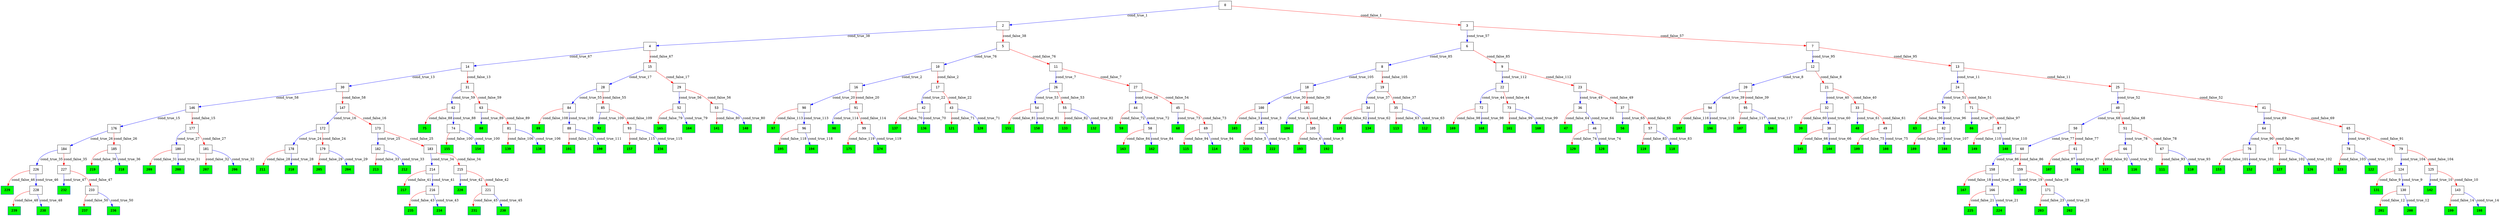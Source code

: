 digraph ExecutionTree {
	node [color=black fontname=Courier height=.5 shape=record]
	98 [color=blue, fillcolor=green, style=filled, fontcolor=black, fontname="Courier-Bold"]
	97 [color=blue, fillcolor=green, style=filled, fontcolor=black, fontname="Courier-Bold"]
	92 [color=blue, fillcolor=green, style=filled, fontcolor=black, fontname="Courier-Bold"]
	89 [color=blue, fillcolor=green, style=filled, fontcolor=black, fontname="Courier-Bold"]
	86 [color=blue, fillcolor=green, style=filled, fontcolor=black, fontname="Courier-Bold"]
	83 [color=blue, fillcolor=green, style=filled, fontcolor=black, fontname="Courier-Bold"]
	80 [color=blue, fillcolor=green, style=filled, fontcolor=black, fontname="Courier-Bold"]
	75 [color=blue, fillcolor=green, style=filled, fontcolor=black, fontname="Courier-Bold"]
	68 [color=blue, fillcolor=green, style=filled, fontcolor=black, fontname="Courier-Bold"]
	59 [color=blue, fillcolor=green, style=filled, fontcolor=black, fontname="Courier-Bold"]
	56 [color=blue, fillcolor=green, style=filled, fontcolor=black, fontname="Courier-Bold"]
	48 [color=blue, fillcolor=green, style=filled, fontcolor=black, fontname="Courier-Bold"]
	47 [color=blue, fillcolor=green, style=filled, fontcolor=black, fontname="Courier-Bold"]
	39 [color=blue, fillcolor=green, style=filled, fontcolor=black, fontname="Courier-Bold"]
	239 [color=blue, fillcolor=green, style=filled, fontcolor=black, fontname="Courier-Bold"]
	238 [color=blue, fillcolor=green, style=filled, fontcolor=black, fontname="Courier-Bold"]
	237 [color=blue, fillcolor=green, style=filled, fontcolor=black, fontname="Courier-Bold"]
	236 [color=blue, fillcolor=green, style=filled, fontcolor=black, fontname="Courier-Bold"]
	235 [color=blue, fillcolor=green, style=filled, fontcolor=black, fontname="Courier-Bold"]
	234 [color=blue, fillcolor=green, style=filled, fontcolor=black, fontname="Courier-Bold"]
	232 [color=blue, fillcolor=green, style=filled, fontcolor=black, fontname="Courier-Bold"]
	231 [color=blue, fillcolor=green, style=filled, fontcolor=black, fontname="Courier-Bold"]
	230 [color=blue, fillcolor=green, style=filled, fontcolor=black, fontname="Courier-Bold"]
	229 [color=blue, fillcolor=green, style=filled, fontcolor=black, fontname="Courier-Bold"]
	225 [color=blue, fillcolor=green, style=filled, fontcolor=black, fontname="Courier-Bold"]
	224 [color=blue, fillcolor=green, style=filled, fontcolor=black, fontname="Courier-Bold"]
	223 [color=blue, fillcolor=green, style=filled, fontcolor=black, fontname="Courier-Bold"]
	222 [color=blue, fillcolor=green, style=filled, fontcolor=black, fontname="Courier-Bold"]
	220 [color=blue, fillcolor=green, style=filled, fontcolor=black, fontname="Courier-Bold"]
	219 [color=blue, fillcolor=green, style=filled, fontcolor=black, fontname="Courier-Bold"]
	218 [color=blue, fillcolor=green, style=filled, fontcolor=black, fontname="Courier-Bold"]
	217 [color=blue, fillcolor=green, style=filled, fontcolor=black, fontname="Courier-Bold"]
	213 [color=blue, fillcolor=green, style=filled, fontcolor=black, fontname="Courier-Bold"]
	212 [color=blue, fillcolor=green, style=filled, fontcolor=black, fontname="Courier-Bold"]
	211 [color=blue, fillcolor=green, style=filled, fontcolor=black, fontname="Courier-Bold"]
	210 [color=blue, fillcolor=green, style=filled, fontcolor=black, fontname="Courier-Bold"]
	209 [color=blue, fillcolor=green, style=filled, fontcolor=black, fontname="Courier-Bold"]
	208 [color=blue, fillcolor=green, style=filled, fontcolor=black, fontname="Courier-Bold"]
	207 [color=blue, fillcolor=green, style=filled, fontcolor=black, fontname="Courier-Bold"]
	206 [color=blue, fillcolor=green, style=filled, fontcolor=black, fontname="Courier-Bold"]
	205 [color=blue, fillcolor=green, style=filled, fontcolor=black, fontname="Courier-Bold"]
	204 [color=blue, fillcolor=green, style=filled, fontcolor=black, fontname="Courier-Bold"]
	203 [color=blue, fillcolor=green, style=filled, fontcolor=black, fontname="Courier-Bold"]
	202 [color=blue, fillcolor=green, style=filled, fontcolor=black, fontname="Courier-Bold"]
	201 [color=blue, fillcolor=green, style=filled, fontcolor=black, fontname="Courier-Bold"]
	200 [color=blue, fillcolor=green, style=filled, fontcolor=black, fontname="Courier-Bold"]
	199 [color=blue, fillcolor=green, style=filled, fontcolor=black, fontname="Courier-Bold"]
	198 [color=blue, fillcolor=green, style=filled, fontcolor=black, fontname="Courier-Bold"]
	197 [color=blue, fillcolor=green, style=filled, fontcolor=black, fontname="Courier-Bold"]
	196 [color=blue, fillcolor=green, style=filled, fontcolor=black, fontname="Courier-Bold"]
	195 [color=blue, fillcolor=green, style=filled, fontcolor=black, fontname="Courier-Bold"]
	194 [color=blue, fillcolor=green, style=filled, fontcolor=black, fontname="Courier-Bold"]
	193 [color=blue, fillcolor=green, style=filled, fontcolor=black, fontname="Courier-Bold"]
	192 [color=blue, fillcolor=green, style=filled, fontcolor=black, fontname="Courier-Bold"]
	191 [color=blue, fillcolor=green, style=filled, fontcolor=black, fontname="Courier-Bold"]
	190 [color=blue, fillcolor=green, style=filled, fontcolor=black, fontname="Courier-Bold"]
	189 [color=blue, fillcolor=green, style=filled, fontcolor=black, fontname="Courier-Bold"]
	188 [color=blue, fillcolor=green, style=filled, fontcolor=black, fontname="Courier-Bold"]
	187 [color=blue, fillcolor=green, style=filled, fontcolor=black, fontname="Courier-Bold"]
	186 [color=blue, fillcolor=green, style=filled, fontcolor=black, fontname="Courier-Bold"]
	175 [color=blue, fillcolor=green, style=filled, fontcolor=black, fontname="Courier-Bold"]
	174 [color=blue, fillcolor=green, style=filled, fontcolor=black, fontname="Courier-Bold"]
	170 [color=blue, fillcolor=green, style=filled, fontcolor=black, fontname="Courier-Bold"]
	169 [color=blue, fillcolor=green, style=filled, fontcolor=black, fontname="Courier-Bold"]
	168 [color=blue, fillcolor=green, style=filled, fontcolor=black, fontname="Courier-Bold"]
	167 [color=blue, fillcolor=green, style=filled, fontcolor=black, fontname="Courier-Bold"]
	165 [color=blue, fillcolor=green, style=filled, fontcolor=black, fontname="Courier-Bold"]
	164 [color=blue, fillcolor=green, style=filled, fontcolor=black, fontname="Courier-Bold"]
	163 [color=blue, fillcolor=green, style=filled, fontcolor=black, fontname="Courier-Bold"]
	162 [color=blue, fillcolor=green, style=filled, fontcolor=black, fontname="Courier-Bold"]
	161 [color=blue, fillcolor=green, style=filled, fontcolor=black, fontname="Courier-Bold"]
	160 [color=blue, fillcolor=green, style=filled, fontcolor=black, fontname="Courier-Bold"]
	157 [color=blue, fillcolor=green, style=filled, fontcolor=black, fontname="Courier-Bold"]
	156 [color=blue, fillcolor=green, style=filled, fontcolor=black, fontname="Courier-Bold"]
	155 [color=blue, fillcolor=green, style=filled, fontcolor=black, fontname="Courier-Bold"]
	154 [color=blue, fillcolor=green, style=filled, fontcolor=black, fontname="Courier-Bold"]
	153 [color=blue, fillcolor=green, style=filled, fontcolor=black, fontname="Courier-Bold"]
	152 [color=blue, fillcolor=green, style=filled, fontcolor=black, fontname="Courier-Bold"]
	151 [color=blue, fillcolor=green, style=filled, fontcolor=black, fontname="Courier-Bold"]
	150 [color=blue, fillcolor=green, style=filled, fontcolor=black, fontname="Courier-Bold"]
	149 [color=blue, fillcolor=green, style=filled, fontcolor=black, fontname="Courier-Bold"]
	148 [color=blue, fillcolor=green, style=filled, fontcolor=black, fontname="Courier-Bold"]
	145 [color=blue, fillcolor=green, style=filled, fontcolor=black, fontname="Courier-Bold"]
	144 [color=blue, fillcolor=green, style=filled, fontcolor=black, fontname="Courier-Bold"]
	142 [color=blue, fillcolor=green, style=filled, fontcolor=black, fontname="Courier-Bold"]
	141 [color=blue, fillcolor=green, style=filled, fontcolor=black, fontname="Courier-Bold"]
	140 [color=blue, fillcolor=green, style=filled, fontcolor=black, fontname="Courier-Bold"]
	139 [color=blue, fillcolor=green, style=filled, fontcolor=black, fontname="Courier-Bold"]
	138 [color=blue, fillcolor=green, style=filled, fontcolor=black, fontname="Courier-Bold"]
	137 [color=blue, fillcolor=green, style=filled, fontcolor=black, fontname="Courier-Bold"]
	136 [color=blue, fillcolor=green, style=filled, fontcolor=black, fontname="Courier-Bold"]
	135 [color=blue, fillcolor=green, style=filled, fontcolor=black, fontname="Courier-Bold"]
	134 [color=blue, fillcolor=green, style=filled, fontcolor=black, fontname="Courier-Bold"]
	133 [color=blue, fillcolor=green, style=filled, fontcolor=black, fontname="Courier-Bold"]
	132 [color=blue, fillcolor=green, style=filled, fontcolor=black, fontname="Courier-Bold"]
	131 [color=blue, fillcolor=green, style=filled, fontcolor=black, fontname="Courier-Bold"]
	129 [color=blue, fillcolor=green, style=filled, fontcolor=black, fontname="Courier-Bold"]
	128 [color=blue, fillcolor=green, style=filled, fontcolor=black, fontname="Courier-Bold"]
	127 [color=blue, fillcolor=green, style=filled, fontcolor=black, fontname="Courier-Bold"]
	126 [color=blue, fillcolor=green, style=filled, fontcolor=black, fontname="Courier-Bold"]
	123 [color=blue, fillcolor=green, style=filled, fontcolor=black, fontname="Courier-Bold"]
	122 [color=blue, fillcolor=green, style=filled, fontcolor=black, fontname="Courier-Bold"]
	121 [color=blue, fillcolor=green, style=filled, fontcolor=black, fontname="Courier-Bold"]
	120 [color=blue, fillcolor=green, style=filled, fontcolor=black, fontname="Courier-Bold"]
	119 [color=blue, fillcolor=green, style=filled, fontcolor=black, fontname="Courier-Bold"]
	118 [color=blue, fillcolor=green, style=filled, fontcolor=black, fontname="Courier-Bold"]
	117 [color=blue, fillcolor=green, style=filled, fontcolor=black, fontname="Courier-Bold"]
	116 [color=blue, fillcolor=green, style=filled, fontcolor=black, fontname="Courier-Bold"]
	115 [color=blue, fillcolor=green, style=filled, fontcolor=black, fontname="Courier-Bold"]
	114 [color=blue, fillcolor=green, style=filled, fontcolor=black, fontname="Courier-Bold"]
	113 [color=blue, fillcolor=green, style=filled, fontcolor=black, fontname="Courier-Bold"]
	112 [color=blue, fillcolor=green, style=filled, fontcolor=black, fontname="Courier-Bold"]
	111 [color=blue, fillcolor=green, style=filled, fontcolor=black, fontname="Courier-Bold"]
	110 [color=blue, fillcolor=green, style=filled, fontcolor=black, fontname="Courier-Bold"]
	109 [color=blue, fillcolor=green, style=filled, fontcolor=black, fontname="Courier-Bold"]
	108 [color=blue, fillcolor=green, style=filled, fontcolor=black, fontname="Courier-Bold"]
	107 [color=blue, fillcolor=green, style=filled, fontcolor=black, fontname="Courier-Bold"]
	106 [color=blue, fillcolor=green, style=filled, fontcolor=black, fontname="Courier-Bold"]
	104 [color=blue, fillcolor=green, style=filled, fontcolor=black, fontname="Courier-Bold"]
	103 [color=blue, fillcolor=green, style=filled, fontcolor=black, fontname="Courier-Bold"]
	0 -> 2 [label=cond_true_1 color=blue]
	0 -> 3 [label=cond_false_1 color=red]
	2 -> 4 [label=cond_true_38 color=blue]
	2 -> 5 [label=cond_false_38 color=red]
	3 -> 6 [label=cond_true_57 color=blue]
	3 -> 7 [label=cond_false_57 color=red]
	10 -> 16 [label=cond_true_2 color=blue]
	10 -> 17 [label=cond_false_2 color=red]
	16 -> 90 [label=cond_true_20 color=blue]
	16 -> 91 [label=cond_false_20 color=red]
	17 -> 42 [label=cond_true_22 color=blue]
	17 -> 43 [label=cond_false_22 color=red]
	100 -> 102 [label=cond_true_3 color=blue]
	100 -> 103 [label=cond_false_3 color=red]
	102 -> 222 [label=cond_true_5 color=blue]
	102 -> 223 [label=cond_false_5 color=red]
	101 -> 104 [label=cond_true_4 color=blue]
	101 -> 105 [label=cond_false_4 color=red]
	105 -> 192 [label=cond_true_6 color=blue]
	105 -> 193 [label=cond_false_6 color=red]
	11 -> 26 [label=cond_true_7 color=blue]
	11 -> 27 [label=cond_false_7 color=red]
	26 -> 54 [label=cond_true_53 color=blue]
	26 -> 55 [label=cond_false_53 color=red]
	27 -> 44 [label=cond_true_54 color=blue]
	27 -> 45 [label=cond_false_54 color=red]
	12 -> 20 [label=cond_true_8 color=blue]
	12 -> 21 [label=cond_false_8 color=red]
	20 -> 94 [label=cond_true_39 color=blue]
	20 -> 95 [label=cond_false_39 color=red]
	21 -> 32 [label=cond_true_40 color=blue]
	21 -> 33 [label=cond_false_40 color=red]
	124 -> 130 [label=cond_true_9 color=blue]
	124 -> 131 [label=cond_false_9 color=red]
	130 -> 200 [label=cond_true_12 color=blue]
	130 -> 201 [label=cond_false_12 color=red]
	125 -> 142 [label=cond_true_10 color=blue]
	125 -> 143 [label=cond_false_10 color=red]
	143 -> 198 [label=cond_true_14 color=blue]
	143 -> 199 [label=cond_false_14 color=red]
	13 -> 24 [label=cond_true_11 color=blue]
	13 -> 25 [label=cond_false_11 color=red]
	24 -> 70 [label=cond_true_51 color=blue]
	24 -> 71 [label=cond_false_51 color=red]
	25 -> 40 [label=cond_true_52 color=blue]
	25 -> 41 [label=cond_false_52 color=red]
	14 -> 30 [label=cond_true_13 color=blue]
	14 -> 31 [label=cond_false_13 color=red]
	30 -> 146 [label=cond_true_58 color=blue]
	30 -> 147 [label=cond_false_58 color=red]
	31 -> 62 [label=cond_true_59 color=blue]
	31 -> 63 [label=cond_false_59 color=red]
	146 -> 176 [label=cond_true_15 color=blue]
	146 -> 177 [label=cond_false_15 color=red]
	176 -> 184 [label=cond_true_26 color=blue]
	176 -> 185 [label=cond_false_26 color=red]
	177 -> 180 [label=cond_true_27 color=blue]
	177 -> 181 [label=cond_false_27 color=red]
	147 -> 172 [label=cond_true_16 color=blue]
	147 -> 173 [label=cond_false_16 color=red]
	172 -> 178 [label=cond_true_24 color=blue]
	172 -> 179 [label=cond_false_24 color=red]
	173 -> 182 [label=cond_true_25 color=blue]
	173 -> 183 [label=cond_false_25 color=red]
	15 -> 28 [label=cond_true_17 color=blue]
	15 -> 29 [label=cond_false_17 color=red]
	28 -> 84 [label=cond_true_55 color=blue]
	28 -> 85 [label=cond_false_55 color=red]
	29 -> 52 [label=cond_true_56 color=blue]
	29 -> 53 [label=cond_false_56 color=red]
	158 -> 166 [label=cond_true_18 color=blue]
	158 -> 167 [label=cond_false_18 color=red]
	166 -> 224 [label=cond_true_21 color=blue]
	166 -> 225 [label=cond_false_21 color=red]
	159 -> 170 [label=cond_true_19 color=blue]
	159 -> 171 [label=cond_false_19 color=red]
	171 -> 202 [label=cond_true_23 color=blue]
	171 -> 203 [label=cond_false_23 color=red]
	90 -> 96 [label=cond_true_113 color=blue]
	90 -> 97 [label=cond_false_113 color=red]
	91 -> 98 [label=cond_true_114 color=blue]
	91 -> 99 [label=cond_false_114 color=red]
	42 -> 136 [label=cond_true_70 color=blue]
	42 -> 137 [label=cond_false_70 color=red]
	43 -> 120 [label=cond_true_71 color=blue]
	43 -> 121 [label=cond_false_71 color=red]
	178 -> 210 [label=cond_true_28 color=blue]
	178 -> 211 [label=cond_false_28 color=red]
	179 -> 204 [label=cond_true_29 color=blue]
	179 -> 205 [label=cond_false_29 color=red]
	182 -> 212 [label=cond_true_33 color=blue]
	182 -> 213 [label=cond_false_33 color=red]
	183 -> 214 [label=cond_true_34 color=blue]
	183 -> 215 [label=cond_false_34 color=red]
	184 -> 226 [label=cond_true_35 color=blue]
	184 -> 227 [label=cond_false_35 color=red]
	185 -> 218 [label=cond_true_36 color=blue]
	185 -> 219 [label=cond_false_36 color=red]
	180 -> 208 [label=cond_true_31 color=blue]
	180 -> 209 [label=cond_false_31 color=red]
	181 -> 206 [label=cond_true_32 color=blue]
	181 -> 207 [label=cond_false_32 color=red]
	18 -> 100 [label=cond_true_30 color=blue]
	18 -> 101 [label=cond_false_30 color=red]
	214 -> 216 [label=cond_true_41 color=blue]
	214 -> 217 [label=cond_false_41 color=red]
	215 -> 220 [label=cond_true_42 color=blue]
	215 -> 221 [label=cond_false_42 color=red]
	226 -> 228 [label=cond_true_46 color=blue]
	226 -> 229 [label=cond_false_46 color=red]
	227 -> 232 [label=cond_true_47 color=blue]
	227 -> 233 [label=cond_false_47 color=red]
	19 -> 34 [label=cond_true_37 color=blue]
	19 -> 35 [label=cond_false_37 color=red]
	34 -> 134 [label=cond_true_62 color=blue]
	34 -> 135 [label=cond_false_62 color=red]
	35 -> 112 [label=cond_true_63 color=blue]
	35 -> 113 [label=cond_false_63 color=red]
	4 -> 14 [label=cond_true_67 color=blue]
	4 -> 15 [label=cond_false_67 color=red]
	5 -> 10 [label=cond_true_76 color=blue]
	5 -> 11 [label=cond_false_76 color=red]
	94 -> 196 [label=cond_true_116 color=blue]
	94 -> 197 [label=cond_false_116 color=red]
	95 -> 186 [label=cond_true_117 color=blue]
	95 -> 187 [label=cond_false_117 color=red]
	32 -> 38 [label=cond_true_60 color=blue]
	32 -> 39 [label=cond_false_60 color=red]
	33 -> 48 [label=cond_true_61 color=blue]
	33 -> 49 [label=cond_false_61 color=red]
	216 -> 234 [label=cond_true_43 color=blue]
	216 -> 235 [label=cond_false_43 color=red]
	221 -> 230 [label=cond_true_45 color=blue]
	221 -> 231 [label=cond_false_45 color=red]
	22 -> 72 [label=cond_true_44 color=blue]
	22 -> 73 [label=cond_false_44 color=red]
	72 -> 168 [label=cond_true_98 color=blue]
	72 -> 169 [label=cond_false_98 color=red]
	73 -> 160 [label=cond_true_99 color=blue]
	73 -> 161 [label=cond_false_99 color=red]
	228 -> 238 [label=cond_true_48 color=blue]
	228 -> 239 [label=cond_false_48 color=red]
	233 -> 236 [label=cond_true_50 color=blue]
	233 -> 237 [label=cond_false_50 color=red]
	23 -> 36 [label=cond_true_49 color=blue]
	23 -> 37 [label=cond_false_49 color=red]
	36 -> 46 [label=cond_true_64 color=blue]
	36 -> 47 [label=cond_false_64 color=red]
	37 -> 56 [label=cond_true_65 color=blue]
	37 -> 57 [label=cond_false_65 color=red]
	70 -> 82 [label=cond_true_96 color=blue]
	70 -> 83 [label=cond_false_96 color=red]
	71 -> 86 [label=cond_true_97 color=blue]
	71 -> 87 [label=cond_false_97 color=red]
	40 -> 50 [label=cond_true_68 color=blue]
	40 -> 51 [label=cond_false_68 color=red]
	41 -> 64 [label=cond_true_69 color=blue]
	41 -> 65 [label=cond_false_69 color=red]
	54 -> 150 [label=cond_true_81 color=blue]
	54 -> 151 [label=cond_false_81 color=red]
	55 -> 132 [label=cond_true_82 color=blue]
	55 -> 133 [label=cond_false_82 color=red]
	44 -> 58 [label=cond_true_72 color=blue]
	44 -> 59 [label=cond_false_72 color=red]
	45 -> 68 [label=cond_true_73 color=blue]
	45 -> 69 [label=cond_false_73 color=red]
	84 -> 88 [label=cond_true_108 color=blue]
	84 -> 89 [label=cond_false_108 color=red]
	85 -> 92 [label=cond_true_109 color=blue]
	85 -> 93 [label=cond_false_109 color=red]
	52 -> 164 [label=cond_true_79 color=blue]
	52 -> 165 [label=cond_false_79 color=red]
	53 -> 140 [label=cond_true_80 color=blue]
	53 -> 141 [label=cond_false_80 color=red]
	6 -> 8 [label=cond_true_85 color=blue]
	6 -> 9 [label=cond_false_85 color=red]
	7 -> 12 [label=cond_true_95 color=blue]
	7 -> 13 [label=cond_false_95 color=red]
	62 -> 74 [label=cond_true_88 color=blue]
	62 -> 75 [label=cond_false_88 color=red]
	63 -> 80 [label=cond_true_89 color=blue]
	63 -> 81 [label=cond_false_89 color=red]
	38 -> 144 [label=cond_true_66 color=blue]
	38 -> 145 [label=cond_false_66 color=red]
	49 -> 108 [label=cond_true_75 color=blue]
	49 -> 109 [label=cond_false_75 color=red]
	46 -> 128 [label=cond_true_74 color=blue]
	46 -> 129 [label=cond_false_74 color=red]
	57 -> 118 [label=cond_true_83 color=blue]
	57 -> 119 [label=cond_false_83 color=red]
	50 -> 60 [label=cond_true_77 color=blue]
	50 -> 61 [label=cond_false_77 color=red]
	51 -> 66 [label=cond_true_78 color=blue]
	51 -> 67 [label=cond_false_78 color=red]
	64 -> 76 [label=cond_true_90 color=blue]
	64 -> 77 [label=cond_false_90 color=red]
	65 -> 78 [label=cond_true_91 color=blue]
	65 -> 79 [label=cond_false_91 color=red]
	58 -> 162 [label=cond_true_84 color=blue]
	58 -> 163 [label=cond_false_84 color=red]
	69 -> 114 [label=cond_true_94 color=blue]
	69 -> 115 [label=cond_false_94 color=red]
	60 -> 158 [label=cond_true_86 color=blue]
	60 -> 159 [label=cond_false_86 color=red]
	61 -> 106 [label=cond_true_87 color=blue]
	61 -> 107 [label=cond_false_87 color=red]
	66 -> 116 [label=cond_true_92 color=blue]
	66 -> 117 [label=cond_false_92 color=red]
	67 -> 110 [label=cond_true_93 color=blue]
	67 -> 111 [label=cond_false_93 color=red]
	8 -> 18 [label=cond_true_105 color=blue]
	8 -> 19 [label=cond_false_105 color=red]
	9 -> 22 [label=cond_true_112 color=blue]
	9 -> 23 [label=cond_false_112 color=red]
	74 -> 154 [label=cond_true_100 color=blue]
	74 -> 155 [label=cond_false_100 color=red]
	81 -> 138 [label=cond_true_106 color=blue]
	81 -> 139 [label=cond_false_106 color=red]
	76 -> 152 [label=cond_true_101 color=blue]
	76 -> 153 [label=cond_false_101 color=red]
	77 -> 126 [label=cond_true_102 color=blue]
	77 -> 127 [label=cond_false_102 color=red]
	78 -> 122 [label=cond_true_103 color=blue]
	78 -> 123 [label=cond_false_103 color=red]
	79 -> 124 [label=cond_true_104 color=blue]
	79 -> 125 [label=cond_false_104 color=red]
	82 -> 188 [label=cond_true_107 color=blue]
	82 -> 189 [label=cond_false_107 color=red]
	87 -> 148 [label=cond_true_110 color=blue]
	87 -> 149 [label=cond_false_110 color=red]
	88 -> 190 [label=cond_true_111 color=blue]
	88 -> 191 [label=cond_false_111 color=red]
	93 -> 156 [label=cond_true_115 color=blue]
	93 -> 157 [label=cond_false_115 color=red]
	96 -> 194 [label=cond_true_118 color=blue]
	96 -> 195 [label=cond_false_118 color=red]
	99 -> 174 [label=cond_true_119 color=blue]
	99 -> 175 [label=cond_false_119 color=red]
}
